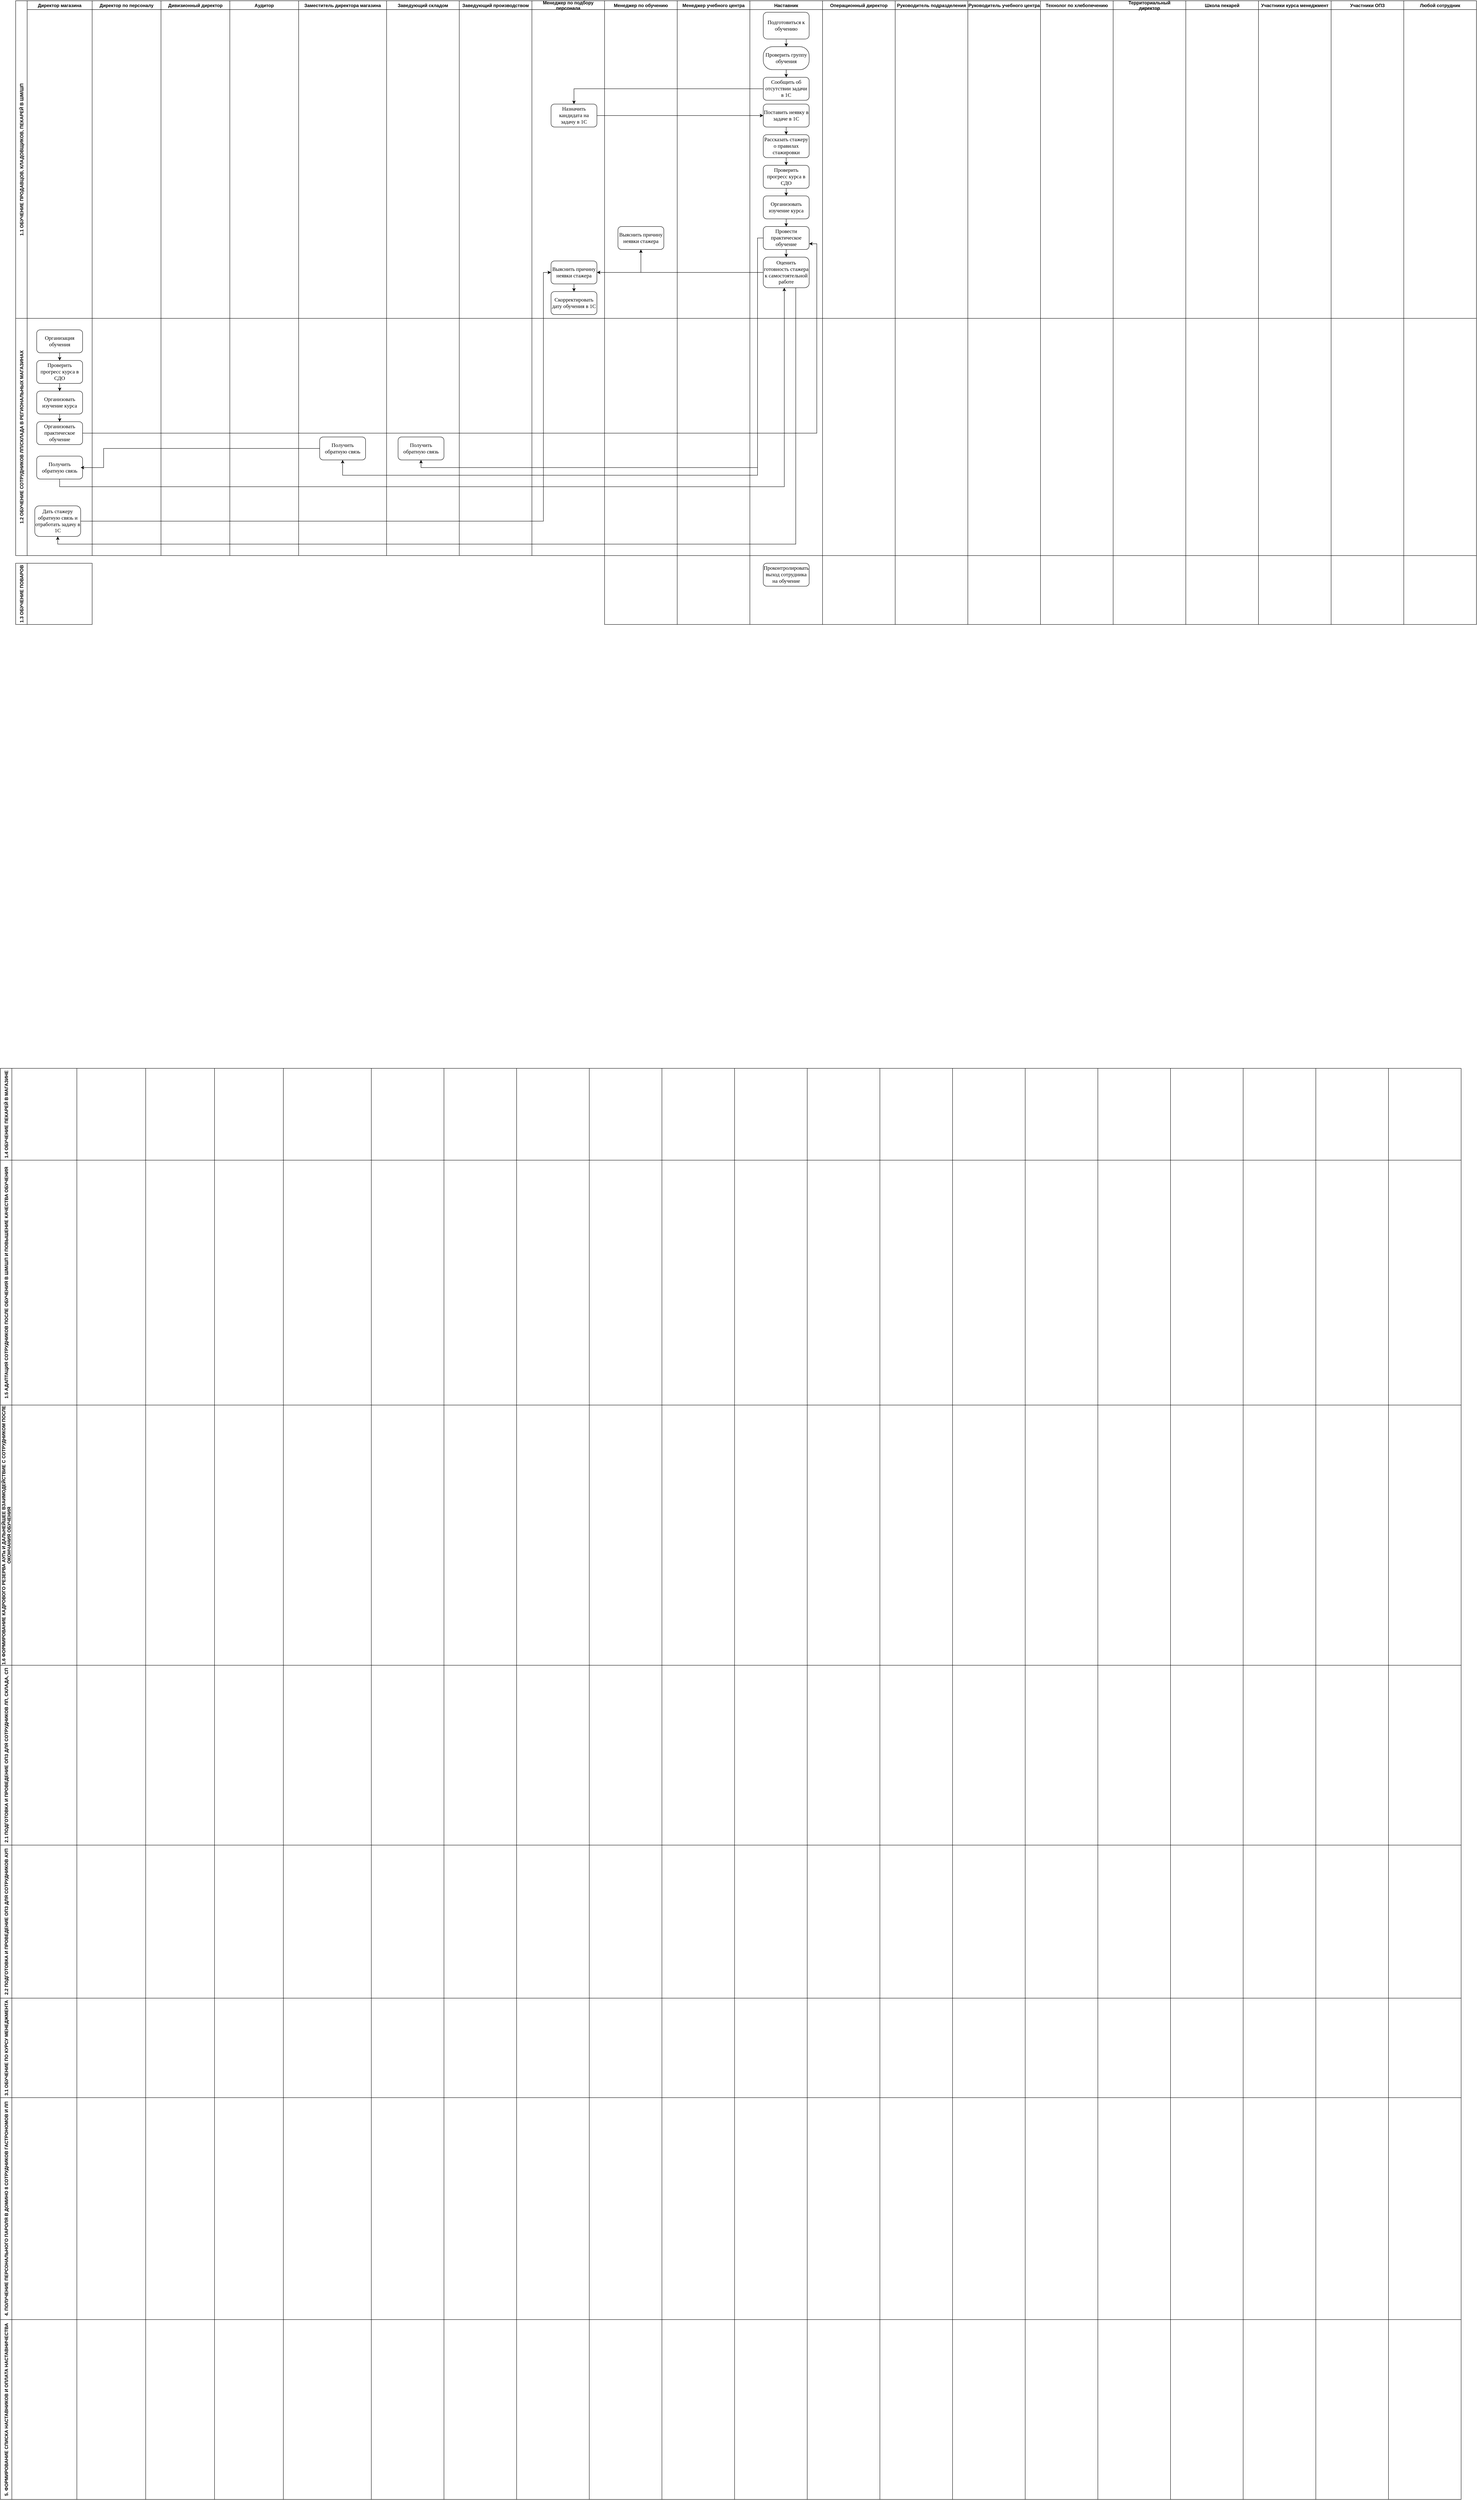 <mxfile version="16.5.3" type="github">
  <diagram id="kgpKYQtTHZ0yAKxKKP6v" name="Page-1">
    <mxGraphModel dx="1689" dy="1050" grid="1" gridSize="10" guides="1" tooltips="1" connect="1" arrows="1" fold="1" page="1" pageScale="1" pageWidth="850" pageHeight="1100" math="0" shadow="0">
      <root>
        <mxCell id="0" />
        <mxCell id="1" parent="0" />
        <mxCell id="aoM_VOd6xSWKAF-DBPvm-11" value="Директор по персоналу" style="swimlane;" vertex="1" parent="1">
          <mxGeometry x="350" y="320" width="180" height="830" as="geometry" />
        </mxCell>
        <mxCell id="aoM_VOd6xSWKAF-DBPvm-12" value="Дивизионный директор" style="swimlane;" vertex="1" parent="1">
          <mxGeometry x="530" y="320" width="180" height="830" as="geometry" />
        </mxCell>
        <mxCell id="aoM_VOd6xSWKAF-DBPvm-13" value="Аудитор" style="swimlane;" vertex="1" parent="1">
          <mxGeometry x="710" y="320" width="180" height="830" as="geometry" />
        </mxCell>
        <mxCell id="aoM_VOd6xSWKAF-DBPvm-14" value="Заместитель директора магазина" style="swimlane;" vertex="1" parent="1">
          <mxGeometry x="890" y="320" width="230" height="830" as="geometry">
            <mxRectangle x="890" y="320" width="230" height="23" as="alternateBounds" />
          </mxGeometry>
        </mxCell>
        <mxCell id="aoM_VOd6xSWKAF-DBPvm-15" value="Заведующий складом" style="swimlane;" vertex="1" parent="1">
          <mxGeometry x="1120" y="320" width="190" height="830" as="geometry" />
        </mxCell>
        <mxCell id="aoM_VOd6xSWKAF-DBPvm-16" value="Заведующий производством" style="swimlane;" vertex="1" parent="1">
          <mxGeometry x="1310" y="320" width="190" height="830" as="geometry" />
        </mxCell>
        <mxCell id="aoM_VOd6xSWKAF-DBPvm-17" value="Менеджер по подбору&#xa;персонала " style="swimlane;" vertex="1" parent="1">
          <mxGeometry x="1500" y="320" width="190" height="830" as="geometry" />
        </mxCell>
        <mxCell id="aoM_VOd6xSWKAF-DBPvm-312" value="Назначить кандидата на задачу в 1С" style="whiteSpace=wrap;html=1;fontSize=14;fontFamily=Times New Roman;rounded=1;" vertex="1" parent="aoM_VOd6xSWKAF-DBPvm-17">
          <mxGeometry x="50" y="270" width="120" height="60" as="geometry" />
        </mxCell>
        <mxCell id="aoM_VOd6xSWKAF-DBPvm-332" value="Выяснить причину неявки стажера" style="whiteSpace=wrap;html=1;fontSize=14;fontFamily=Times New Roman;rounded=1;" vertex="1" parent="aoM_VOd6xSWKAF-DBPvm-17">
          <mxGeometry x="50" y="680" width="120" height="60" as="geometry" />
        </mxCell>
        <mxCell id="aoM_VOd6xSWKAF-DBPvm-337" value="Скорректировать дату обучения в 1С" style="whiteSpace=wrap;html=1;fontSize=14;fontFamily=Times New Roman;rounded=1;" vertex="1" parent="aoM_VOd6xSWKAF-DBPvm-17">
          <mxGeometry x="50" y="760" width="120" height="60" as="geometry" />
        </mxCell>
        <mxCell id="aoM_VOd6xSWKAF-DBPvm-338" value="" style="edgeStyle=orthogonalEdgeStyle;rounded=0;orthogonalLoop=1;jettySize=auto;html=1;fontFamily=Times New Roman;fontSize=14;" edge="1" parent="aoM_VOd6xSWKAF-DBPvm-17" source="aoM_VOd6xSWKAF-DBPvm-332" target="aoM_VOd6xSWKAF-DBPvm-337">
          <mxGeometry relative="1" as="geometry" />
        </mxCell>
        <mxCell id="aoM_VOd6xSWKAF-DBPvm-8" value="Директор магазина" style="swimlane;" vertex="1" parent="1">
          <mxGeometry x="180" y="320" width="170" height="830" as="geometry" />
        </mxCell>
        <mxCell id="aoM_VOd6xSWKAF-DBPvm-10" value="1.1 ОБУЧЕНИЕ ПРОДАВЦОВ, КЛАДОВЩИКОВ, ПЕКАРЕЙ В ШМ/ШП" style="swimlane;horizontal=0;startSize=30;" vertex="1" parent="1">
          <mxGeometry x="150" y="320" width="200" height="830" as="geometry" />
        </mxCell>
        <mxCell id="aoM_VOd6xSWKAF-DBPvm-18" value="Менеджер по обучению" style="swimlane;" vertex="1" parent="1">
          <mxGeometry x="1690" y="320" width="190" height="830" as="geometry" />
        </mxCell>
        <mxCell id="aoM_VOd6xSWKAF-DBPvm-328" value="Выяснить причину неявки стажера" style="whiteSpace=wrap;html=1;fontSize=14;fontFamily=Times New Roman;rounded=1;" vertex="1" parent="aoM_VOd6xSWKAF-DBPvm-18">
          <mxGeometry x="35" y="590" width="120" height="60" as="geometry" />
        </mxCell>
        <mxCell id="aoM_VOd6xSWKAF-DBPvm-20" value="Менеджер учебного центра" style="swimlane;" vertex="1" parent="1">
          <mxGeometry x="1880" y="320" width="190" height="830" as="geometry" />
        </mxCell>
        <mxCell id="aoM_VOd6xSWKAF-DBPvm-21" value="Наставник" style="swimlane;" vertex="1" parent="1">
          <mxGeometry x="2070" y="320" width="190" height="830" as="geometry" />
        </mxCell>
        <mxCell id="aoM_VOd6xSWKAF-DBPvm-304" value="&lt;span style=&quot;font-size: 14px; letter-spacing: -0.05pt;&quot;&gt;Подготовиться &lt;/span&gt;&lt;span style=&quot;font-size: 14px;&quot;&gt;к&lt;span style=&quot;letter-spacing: -2.35pt; font-size: 14px;&quot;&gt; &lt;/span&gt;обучению&lt;/span&gt;" style="rounded=1;whiteSpace=wrap;html=1;fontFamily=Times New Roman;fontSize=14;" vertex="1" parent="aoM_VOd6xSWKAF-DBPvm-21">
          <mxGeometry x="35" y="30" width="120" height="70" as="geometry" />
        </mxCell>
        <mxCell id="aoM_VOd6xSWKAF-DBPvm-311" value="" style="edgeStyle=orthogonalEdgeStyle;rounded=0;orthogonalLoop=1;jettySize=auto;html=1;" edge="1" parent="aoM_VOd6xSWKAF-DBPvm-21" source="aoM_VOd6xSWKAF-DBPvm-308" target="aoM_VOd6xSWKAF-DBPvm-310">
          <mxGeometry relative="1" as="geometry" />
        </mxCell>
        <mxCell id="aoM_VOd6xSWKAF-DBPvm-308" value="&lt;span style=&quot;font-size: 14px;&quot;&gt;Проверить&lt;span style=&quot;letter-spacing: 0.05pt; font-size: 14px;&quot;&gt; &lt;/span&gt;&lt;span style=&quot;letter-spacing: -0.05pt; font-size: 14px;&quot;&gt;группу&lt;/span&gt;&lt;span style=&quot;letter-spacing: -0.35pt; font-size: 14px;&quot;&gt; &lt;/span&gt;&lt;span style=&quot;letter-spacing: -0.05pt; font-size: 14px;&quot;&gt;обучения&lt;/span&gt;&lt;/span&gt;" style="whiteSpace=wrap;html=1;rounded=1;fontFamily=Times New Roman;fontSize=14;arcSize=40;" vertex="1" parent="aoM_VOd6xSWKAF-DBPvm-21">
          <mxGeometry x="35" y="120" width="120" height="60" as="geometry" />
        </mxCell>
        <mxCell id="aoM_VOd6xSWKAF-DBPvm-309" value="" style="edgeStyle=orthogonalEdgeStyle;rounded=0;orthogonalLoop=1;jettySize=auto;html=1;" edge="1" parent="aoM_VOd6xSWKAF-DBPvm-21" source="aoM_VOd6xSWKAF-DBPvm-304" target="aoM_VOd6xSWKAF-DBPvm-308">
          <mxGeometry relative="1" as="geometry" />
        </mxCell>
        <mxCell id="aoM_VOd6xSWKAF-DBPvm-310" value="Сообщить об отсутствии задачи в 1С" style="whiteSpace=wrap;html=1;rounded=1;fontFamily=Times New Roman;fontSize=14;" vertex="1" parent="aoM_VOd6xSWKAF-DBPvm-21">
          <mxGeometry x="35" y="200" width="120" height="60" as="geometry" />
        </mxCell>
        <mxCell id="aoM_VOd6xSWKAF-DBPvm-314" value="Поставить неявку в задаче в 1С" style="whiteSpace=wrap;html=1;fontSize=14;fontFamily=Times New Roman;rounded=1;" vertex="1" parent="aoM_VOd6xSWKAF-DBPvm-21">
          <mxGeometry x="35" y="270" width="120" height="60" as="geometry" />
        </mxCell>
        <mxCell id="aoM_VOd6xSWKAF-DBPvm-317" value="Рассказать стажеру о правилах стажировки" style="whiteSpace=wrap;html=1;fontSize=14;fontFamily=Times New Roman;rounded=1;" vertex="1" parent="aoM_VOd6xSWKAF-DBPvm-21">
          <mxGeometry x="35" y="350" width="120" height="60" as="geometry" />
        </mxCell>
        <mxCell id="aoM_VOd6xSWKAF-DBPvm-318" value="" style="edgeStyle=orthogonalEdgeStyle;rounded=0;orthogonalLoop=1;jettySize=auto;html=1;fontFamily=Times New Roman;fontSize=14;" edge="1" parent="aoM_VOd6xSWKAF-DBPvm-21" source="aoM_VOd6xSWKAF-DBPvm-314" target="aoM_VOd6xSWKAF-DBPvm-317">
          <mxGeometry relative="1" as="geometry" />
        </mxCell>
        <mxCell id="aoM_VOd6xSWKAF-DBPvm-22" value="Операционный директор" style="swimlane;" vertex="1" parent="1">
          <mxGeometry x="2260" y="320" width="190" height="830" as="geometry" />
        </mxCell>
        <mxCell id="aoM_VOd6xSWKAF-DBPvm-23" value="Руководитель подразделения" style="swimlane;" vertex="1" parent="1">
          <mxGeometry x="2450" y="320" width="190" height="830" as="geometry" />
        </mxCell>
        <mxCell id="aoM_VOd6xSWKAF-DBPvm-24" value="Руководитель учебного центра" style="swimlane;" vertex="1" parent="1">
          <mxGeometry x="2640" y="320" width="190" height="830" as="geometry" />
        </mxCell>
        <mxCell id="aoM_VOd6xSWKAF-DBPvm-25" value="Технолог по хлебопечению" style="swimlane;" vertex="1" parent="1">
          <mxGeometry x="2830" y="320" width="190" height="830" as="geometry" />
        </mxCell>
        <mxCell id="aoM_VOd6xSWKAF-DBPvm-26" value="Территориальный&#xa;директор" style="swimlane;" vertex="1" parent="1">
          <mxGeometry x="3020" y="320" width="190" height="830" as="geometry" />
        </mxCell>
        <mxCell id="aoM_VOd6xSWKAF-DBPvm-27" value="Школа пекарей" style="swimlane;" vertex="1" parent="1">
          <mxGeometry x="3210" y="320" width="190" height="830" as="geometry" />
        </mxCell>
        <mxCell id="aoM_VOd6xSWKAF-DBPvm-28" value="Участники курса менеджмент" style="swimlane;" vertex="1" parent="1">
          <mxGeometry x="3400" y="320" width="190" height="830" as="geometry" />
        </mxCell>
        <mxCell id="aoM_VOd6xSWKAF-DBPvm-29" value="Участники ОПЗ" style="swimlane;" vertex="1" parent="1">
          <mxGeometry x="3590" y="320" width="190" height="830" as="geometry" />
        </mxCell>
        <mxCell id="aoM_VOd6xSWKAF-DBPvm-30" value="Любой сотрудник" style="swimlane;" vertex="1" parent="1">
          <mxGeometry x="3780" y="320" width="190" height="830" as="geometry" />
        </mxCell>
        <mxCell id="aoM_VOd6xSWKAF-DBPvm-32" value="1.2 ОБУЧЕНИЕ СОТРУДНИКОВ ЛП/СКЛАДА В РЕГИОНАЛЬНЫХ МАГАЗИНАХ" style="swimlane;horizontal=0;startSize=30;align=center;" vertex="1" parent="1">
          <mxGeometry x="150" y="1150" width="200" height="620" as="geometry" />
        </mxCell>
        <mxCell id="aoM_VOd6xSWKAF-DBPvm-341" value="" style="edgeStyle=orthogonalEdgeStyle;rounded=0;orthogonalLoop=1;jettySize=auto;html=1;fontFamily=Times New Roman;fontSize=14;" edge="1" parent="aoM_VOd6xSWKAF-DBPvm-32" source="aoM_VOd6xSWKAF-DBPvm-339" target="aoM_VOd6xSWKAF-DBPvm-340">
          <mxGeometry relative="1" as="geometry" />
        </mxCell>
        <mxCell id="aoM_VOd6xSWKAF-DBPvm-339" value="Организация обучения" style="rounded=1;whiteSpace=wrap;html=1;fontFamily=Times New Roman;fontSize=14;" vertex="1" parent="aoM_VOd6xSWKAF-DBPvm-32">
          <mxGeometry x="55" y="30" width="120" height="60" as="geometry" />
        </mxCell>
        <mxCell id="aoM_VOd6xSWKAF-DBPvm-344" value="" style="edgeStyle=orthogonalEdgeStyle;rounded=0;orthogonalLoop=1;jettySize=auto;html=1;fontFamily=Times New Roman;fontSize=14;" edge="1" parent="aoM_VOd6xSWKAF-DBPvm-32" source="aoM_VOd6xSWKAF-DBPvm-340" target="aoM_VOd6xSWKAF-DBPvm-343">
          <mxGeometry relative="1" as="geometry" />
        </mxCell>
        <mxCell id="aoM_VOd6xSWKAF-DBPvm-340" value="Проверить прогресс курса в СДО" style="whiteSpace=wrap;html=1;fontSize=14;fontFamily=Times New Roman;rounded=1;" vertex="1" parent="aoM_VOd6xSWKAF-DBPvm-32">
          <mxGeometry x="55" y="110" width="120" height="60" as="geometry" />
        </mxCell>
        <mxCell id="aoM_VOd6xSWKAF-DBPvm-346" value="" style="edgeStyle=orthogonalEdgeStyle;rounded=0;orthogonalLoop=1;jettySize=auto;html=1;fontFamily=Times New Roman;fontSize=14;" edge="1" parent="aoM_VOd6xSWKAF-DBPvm-32" source="aoM_VOd6xSWKAF-DBPvm-343" target="aoM_VOd6xSWKAF-DBPvm-345">
          <mxGeometry relative="1" as="geometry" />
        </mxCell>
        <mxCell id="aoM_VOd6xSWKAF-DBPvm-343" value="Организовать изучение курса" style="whiteSpace=wrap;html=1;fontSize=14;fontFamily=Times New Roman;rounded=1;" vertex="1" parent="aoM_VOd6xSWKAF-DBPvm-32">
          <mxGeometry x="55" y="190" width="120" height="60" as="geometry" />
        </mxCell>
        <mxCell id="aoM_VOd6xSWKAF-DBPvm-345" value="Организовать практическое обучение" style="whiteSpace=wrap;html=1;fontSize=14;fontFamily=Times New Roman;rounded=1;" vertex="1" parent="aoM_VOd6xSWKAF-DBPvm-32">
          <mxGeometry x="55" y="270" width="120" height="60" as="geometry" />
        </mxCell>
        <mxCell id="aoM_VOd6xSWKAF-DBPvm-349" value="Получить обратную связь" style="rounded=1;whiteSpace=wrap;html=1;fontFamily=Times New Roman;fontSize=14;" vertex="1" parent="aoM_VOd6xSWKAF-DBPvm-32">
          <mxGeometry x="55" y="360" width="120" height="60" as="geometry" />
        </mxCell>
        <mxCell id="aoM_VOd6xSWKAF-DBPvm-365" value="Дать стажеру обратную связь и отработать задачу в 1С" style="whiteSpace=wrap;html=1;fontSize=14;fontFamily=Times New Roman;rounded=1;" vertex="1" parent="aoM_VOd6xSWKAF-DBPvm-32">
          <mxGeometry x="50" y="490" width="120" height="80" as="geometry" />
        </mxCell>
        <mxCell id="aoM_VOd6xSWKAF-DBPvm-33" value="1.3 ОБУЧЕНИЕ ПОВАРОВ" style="swimlane;horizontal=0;startSize=30;" vertex="1" parent="aoM_VOd6xSWKAF-DBPvm-32">
          <mxGeometry y="640" width="200" height="160" as="geometry" />
        </mxCell>
        <mxCell id="aoM_VOd6xSWKAF-DBPvm-70" value="" style="swimlane;startSize=0;" vertex="1" parent="aoM_VOd6xSWKAF-DBPvm-32">
          <mxGeometry x="1540" y="620" width="190" height="180" as="geometry" />
        </mxCell>
        <mxCell id="aoM_VOd6xSWKAF-DBPvm-71" value="" style="swimlane;startSize=0;" vertex="1" parent="aoM_VOd6xSWKAF-DBPvm-32">
          <mxGeometry x="1730" y="620" width="190" height="180" as="geometry" />
        </mxCell>
        <mxCell id="aoM_VOd6xSWKAF-DBPvm-73" value="" style="swimlane;startSize=0;" vertex="1" parent="aoM_VOd6xSWKAF-DBPvm-32">
          <mxGeometry x="1920" y="620" width="190" height="180" as="geometry" />
        </mxCell>
        <mxCell id="aoM_VOd6xSWKAF-DBPvm-369" value="Проконтролировать выход сотрудника на обучение" style="rounded=1;whiteSpace=wrap;html=1;fontFamily=Times New Roman;fontSize=14;" vertex="1" parent="aoM_VOd6xSWKAF-DBPvm-73">
          <mxGeometry x="35" y="20" width="120" height="60" as="geometry" />
        </mxCell>
        <mxCell id="aoM_VOd6xSWKAF-DBPvm-74" value="" style="swimlane;startSize=0;" vertex="1" parent="aoM_VOd6xSWKAF-DBPvm-32">
          <mxGeometry x="2110" y="620" width="190" height="180" as="geometry" />
        </mxCell>
        <mxCell id="aoM_VOd6xSWKAF-DBPvm-75" value="" style="swimlane;startSize=0;" vertex="1" parent="aoM_VOd6xSWKAF-DBPvm-32">
          <mxGeometry x="2300" y="620" width="190" height="180" as="geometry" />
        </mxCell>
        <mxCell id="aoM_VOd6xSWKAF-DBPvm-76" value="" style="swimlane;startSize=0;" vertex="1" parent="aoM_VOd6xSWKAF-DBPvm-32">
          <mxGeometry x="2490" y="620" width="190" height="180" as="geometry" />
        </mxCell>
        <mxCell id="aoM_VOd6xSWKAF-DBPvm-77" value="" style="swimlane;startSize=0;" vertex="1" parent="aoM_VOd6xSWKAF-DBPvm-32">
          <mxGeometry x="2680" y="620" width="190" height="180" as="geometry" />
        </mxCell>
        <mxCell id="aoM_VOd6xSWKAF-DBPvm-78" value="" style="swimlane;startSize=0;" vertex="1" parent="aoM_VOd6xSWKAF-DBPvm-32">
          <mxGeometry x="3060" y="620" width="190" height="180" as="geometry" />
        </mxCell>
        <mxCell id="aoM_VOd6xSWKAF-DBPvm-79" value="" style="swimlane;startSize=0;" vertex="1" parent="aoM_VOd6xSWKAF-DBPvm-32">
          <mxGeometry x="2870" y="620" width="190" height="180" as="geometry" />
        </mxCell>
        <mxCell id="aoM_VOd6xSWKAF-DBPvm-80" value="" style="swimlane;startSize=0;" vertex="1" parent="aoM_VOd6xSWKAF-DBPvm-32">
          <mxGeometry x="3630" y="620" width="190" height="180" as="geometry" />
        </mxCell>
        <mxCell id="aoM_VOd6xSWKAF-DBPvm-81" value="" style="swimlane;startSize=0;" vertex="1" parent="aoM_VOd6xSWKAF-DBPvm-32">
          <mxGeometry x="3250" y="620" width="190" height="180" as="geometry" />
        </mxCell>
        <mxCell id="aoM_VOd6xSWKAF-DBPvm-82" value="" style="swimlane;startSize=0;" vertex="1" parent="aoM_VOd6xSWKAF-DBPvm-32">
          <mxGeometry x="3440" y="620" width="190" height="180" as="geometry" />
        </mxCell>
        <mxCell id="aoM_VOd6xSWKAF-DBPvm-34" value="1.4 ОБУЧЕНИЕ ПЕКАРЕЙ В МАГАЗИНЕ" style="swimlane;horizontal=0;startSize=30;" vertex="1" parent="1">
          <mxGeometry x="110" y="3110" width="200" height="240" as="geometry" />
        </mxCell>
        <mxCell id="aoM_VOd6xSWKAF-DBPvm-35" value="1.5 АДАПТАЦИЯ СОТРУДНИКОВ ПОСЛЕ ОБУЧЕНИЯ В ШМ/ШП И ПОВЫШЕНИЕ КАЧЕСТВА ОБУЧЕНИЯ" style="swimlane;horizontal=0;startSize=30;" vertex="1" parent="1">
          <mxGeometry x="110" y="3350" width="200" height="640" as="geometry" />
        </mxCell>
        <mxCell id="aoM_VOd6xSWKAF-DBPvm-36" value="1.6 ФОРМИРОВАНИЕ КАДРОВОГО РЕЗЕРВА АУПа И ДАЛЬНЕЙШЕЕ ВЗАИМОДЕЙСТВИЕ С СОТРУДНИКОМ ПОСЛЕ&#xa;ОКОНЧАНИЯ ОБУЧЕНИЯ" style="swimlane;horizontal=0;startSize=30;" vertex="1" parent="1">
          <mxGeometry x="110" y="3990" width="200" height="680" as="geometry" />
        </mxCell>
        <mxCell id="aoM_VOd6xSWKAF-DBPvm-37" value="2.1 ПОДГОТОВКА И ПРОВЕДЕНИЕ ОПЗ ДЛЯ СОТРУДНИКОВ ЛП, СКЛАДА, СП" style="swimlane;horizontal=0;startSize=30;" vertex="1" parent="1">
          <mxGeometry x="110" y="4670" width="200" height="470" as="geometry" />
        </mxCell>
        <mxCell id="aoM_VOd6xSWKAF-DBPvm-38" value="2.2 ПОДГОТОВКА И ПРОВЕДЕНИЕ ОПЗ ДЛЯ СОТРУДНИКОВ АУП" style="swimlane;horizontal=0;startSize=30;" vertex="1" parent="1">
          <mxGeometry x="110" y="5140" width="200" height="400" as="geometry" />
        </mxCell>
        <mxCell id="aoM_VOd6xSWKAF-DBPvm-39" value="3.1 ОБУЧЕНИЕ ПО КУРСУ МЕНЕДЖМЕНТА" style="swimlane;horizontal=0;startSize=30;" vertex="1" parent="1">
          <mxGeometry x="110" y="5540" width="200" height="260" as="geometry" />
        </mxCell>
        <mxCell id="aoM_VOd6xSWKAF-DBPvm-40" value="4. ПОЛУЧЕНИЕ ПЕРСОНАЛЬНОГО ПАРОЛЯ В ДОМИНО 8 СОТРУДНИКОВ ГАСТРОНОМОВ И ЛП" style="swimlane;horizontal=0;startSize=30;" vertex="1" parent="1">
          <mxGeometry x="110" y="5800" width="200" height="580" as="geometry" />
        </mxCell>
        <mxCell id="aoM_VOd6xSWKAF-DBPvm-41" value="5. ФОРМИРОВАНИЕ СПИСКА НАСТАВНИКОВ И ОПЛАТА НАСТАВНИЧЕСТВА" style="swimlane;horizontal=0;startSize=30;" vertex="1" parent="1">
          <mxGeometry x="110" y="6380" width="3820" height="470" as="geometry" />
        </mxCell>
        <mxCell id="aoM_VOd6xSWKAF-DBPvm-283" value="" style="swimlane;startSize=0;" vertex="1" parent="aoM_VOd6xSWKAF-DBPvm-41">
          <mxGeometry x="200" width="180" height="470" as="geometry" />
        </mxCell>
        <mxCell id="aoM_VOd6xSWKAF-DBPvm-284" value="" style="swimlane;startSize=0;" vertex="1" parent="aoM_VOd6xSWKAF-DBPvm-41">
          <mxGeometry x="380" width="180" height="470" as="geometry" />
        </mxCell>
        <mxCell id="aoM_VOd6xSWKAF-DBPvm-285" value="" style="swimlane;startSize=0;" vertex="1" parent="aoM_VOd6xSWKAF-DBPvm-41">
          <mxGeometry x="560" width="180" height="470" as="geometry" />
        </mxCell>
        <mxCell id="aoM_VOd6xSWKAF-DBPvm-286" value="" style="swimlane;startSize=0;" vertex="1" parent="aoM_VOd6xSWKAF-DBPvm-41">
          <mxGeometry x="740" width="230" height="470" as="geometry" />
        </mxCell>
        <mxCell id="aoM_VOd6xSWKAF-DBPvm-287" value="" style="swimlane;startSize=0;" vertex="1" parent="aoM_VOd6xSWKAF-DBPvm-41">
          <mxGeometry x="970" width="190" height="470" as="geometry" />
        </mxCell>
        <mxCell id="aoM_VOd6xSWKAF-DBPvm-288" value="" style="swimlane;startSize=0;" vertex="1" parent="aoM_VOd6xSWKAF-DBPvm-41">
          <mxGeometry x="1160" width="190" height="470" as="geometry" />
        </mxCell>
        <mxCell id="aoM_VOd6xSWKAF-DBPvm-289" value="" style="swimlane;startSize=0;" vertex="1" parent="aoM_VOd6xSWKAF-DBPvm-41">
          <mxGeometry x="1350" width="190" height="470" as="geometry" />
        </mxCell>
        <mxCell id="aoM_VOd6xSWKAF-DBPvm-290" value="" style="swimlane;startSize=0;" vertex="1" parent="aoM_VOd6xSWKAF-DBPvm-41">
          <mxGeometry x="1540" width="190" height="470" as="geometry" />
        </mxCell>
        <mxCell id="aoM_VOd6xSWKAF-DBPvm-291" value="" style="swimlane;startSize=0;" vertex="1" parent="aoM_VOd6xSWKAF-DBPvm-41">
          <mxGeometry x="1730" width="190" height="470" as="geometry" />
        </mxCell>
        <mxCell id="aoM_VOd6xSWKAF-DBPvm-293" value="" style="swimlane;startSize=0;" vertex="1" parent="aoM_VOd6xSWKAF-DBPvm-41">
          <mxGeometry x="2110" width="190" height="470" as="geometry" />
        </mxCell>
        <mxCell id="aoM_VOd6xSWKAF-DBPvm-294" value="" style="swimlane;startSize=0;" vertex="1" parent="aoM_VOd6xSWKAF-DBPvm-41">
          <mxGeometry x="2300" width="950" height="470" as="geometry" />
        </mxCell>
        <mxCell id="aoM_VOd6xSWKAF-DBPvm-295" value="" style="swimlane;startSize=0;" vertex="1" parent="aoM_VOd6xSWKAF-DBPvm-294">
          <mxGeometry x="190" width="190" height="470" as="geometry" />
        </mxCell>
        <mxCell id="aoM_VOd6xSWKAF-DBPvm-296" value="" style="swimlane;startSize=0;" vertex="1" parent="aoM_VOd6xSWKAF-DBPvm-294">
          <mxGeometry x="380" width="190" height="470" as="geometry" />
        </mxCell>
        <mxCell id="aoM_VOd6xSWKAF-DBPvm-297" value="" style="swimlane;startSize=0;" vertex="1" parent="aoM_VOd6xSWKAF-DBPvm-294">
          <mxGeometry x="570" width="190" height="470" as="geometry" />
        </mxCell>
        <mxCell id="aoM_VOd6xSWKAF-DBPvm-298" value="" style="swimlane;startSize=0;" vertex="1" parent="aoM_VOd6xSWKAF-DBPvm-294">
          <mxGeometry x="760" width="190" height="470" as="geometry" />
        </mxCell>
        <mxCell id="aoM_VOd6xSWKAF-DBPvm-299" value="" style="swimlane;startSize=0;" vertex="1" parent="aoM_VOd6xSWKAF-DBPvm-41">
          <mxGeometry x="3250" width="190" height="470" as="geometry" />
        </mxCell>
        <mxCell id="aoM_VOd6xSWKAF-DBPvm-300" value="" style="swimlane;startSize=0;" vertex="1" parent="aoM_VOd6xSWKAF-DBPvm-41">
          <mxGeometry x="3440" width="190" height="470" as="geometry" />
        </mxCell>
        <mxCell id="aoM_VOd6xSWKAF-DBPvm-301" value="" style="swimlane;startSize=0;" vertex="1" parent="aoM_VOd6xSWKAF-DBPvm-41">
          <mxGeometry x="3630" width="190" height="470" as="geometry" />
        </mxCell>
        <mxCell id="aoM_VOd6xSWKAF-DBPvm-43" value="" style="swimlane;startSize=0;" vertex="1" parent="1">
          <mxGeometry x="350" y="1150" width="180" height="620" as="geometry" />
        </mxCell>
        <mxCell id="aoM_VOd6xSWKAF-DBPvm-44" value="" style="swimlane;startSize=0;" vertex="1" parent="1">
          <mxGeometry x="530" y="1150" width="180" height="620" as="geometry" />
        </mxCell>
        <mxCell id="aoM_VOd6xSWKAF-DBPvm-45" value="" style="swimlane;startSize=0;" vertex="1" parent="1">
          <mxGeometry x="710" y="1150" width="180" height="620" as="geometry" />
        </mxCell>
        <mxCell id="aoM_VOd6xSWKAF-DBPvm-46" value="" style="swimlane;startSize=0;" vertex="1" parent="1">
          <mxGeometry x="890" y="1150" width="230" height="620" as="geometry" />
        </mxCell>
        <mxCell id="aoM_VOd6xSWKAF-DBPvm-361" value="Получить обратную связь" style="whiteSpace=wrap;html=1;fontSize=14;fontFamily=Times New Roman;rounded=1;" vertex="1" parent="aoM_VOd6xSWKAF-DBPvm-46">
          <mxGeometry x="55" y="310" width="120" height="60" as="geometry" />
        </mxCell>
        <mxCell id="aoM_VOd6xSWKAF-DBPvm-47" value="" style="swimlane;startSize=0;" vertex="1" parent="1">
          <mxGeometry x="1120" y="1150" width="190" height="620" as="geometry" />
        </mxCell>
        <mxCell id="aoM_VOd6xSWKAF-DBPvm-358" value="Получить обратную связь" style="whiteSpace=wrap;html=1;fontSize=14;fontFamily=Times New Roman;rounded=1;" vertex="1" parent="aoM_VOd6xSWKAF-DBPvm-47">
          <mxGeometry x="30" y="310" width="120" height="60" as="geometry" />
        </mxCell>
        <mxCell id="aoM_VOd6xSWKAF-DBPvm-48" value="" style="swimlane;startSize=0;" vertex="1" parent="1">
          <mxGeometry x="1310" y="1150" width="190" height="620" as="geometry" />
        </mxCell>
        <mxCell id="aoM_VOd6xSWKAF-DBPvm-49" value="" style="swimlane;startSize=0;" vertex="1" parent="1">
          <mxGeometry x="1500" y="1150" width="190" height="620" as="geometry" />
        </mxCell>
        <mxCell id="aoM_VOd6xSWKAF-DBPvm-50" value="" style="swimlane;startSize=0;" vertex="1" parent="1">
          <mxGeometry x="1690" y="1150" width="190" height="620" as="geometry" />
        </mxCell>
        <mxCell id="aoM_VOd6xSWKAF-DBPvm-51" value="" style="swimlane;startSize=0;" vertex="1" parent="1">
          <mxGeometry x="1880" y="1150" width="190" height="620" as="geometry" />
        </mxCell>
        <mxCell id="aoM_VOd6xSWKAF-DBPvm-53" value="" style="swimlane;startSize=0;" vertex="1" parent="1">
          <mxGeometry x="2070" y="1150" width="190" height="620" as="geometry" />
        </mxCell>
        <mxCell id="aoM_VOd6xSWKAF-DBPvm-54" value="" style="swimlane;startSize=0;" vertex="1" parent="1">
          <mxGeometry x="2260" y="1150" width="190" height="620" as="geometry" />
        </mxCell>
        <mxCell id="aoM_VOd6xSWKAF-DBPvm-55" value="" style="swimlane;startSize=0;" vertex="1" parent="1">
          <mxGeometry x="2450" y="1150" width="190" height="620" as="geometry" />
        </mxCell>
        <mxCell id="aoM_VOd6xSWKAF-DBPvm-56" value="" style="swimlane;startSize=0;" vertex="1" parent="1">
          <mxGeometry x="2640" y="1150" width="190" height="620" as="geometry" />
        </mxCell>
        <mxCell id="aoM_VOd6xSWKAF-DBPvm-57" value="" style="swimlane;startSize=0;" vertex="1" parent="1">
          <mxGeometry x="2830" y="1150" width="190" height="620" as="geometry" />
        </mxCell>
        <mxCell id="aoM_VOd6xSWKAF-DBPvm-58" value="" style="swimlane;startSize=0;" vertex="1" parent="1">
          <mxGeometry x="3210" y="1150" width="190" height="620" as="geometry" />
        </mxCell>
        <mxCell id="aoM_VOd6xSWKAF-DBPvm-59" value="" style="swimlane;startSize=0;" vertex="1" parent="1">
          <mxGeometry x="3020" y="1150" width="190" height="620" as="geometry" />
        </mxCell>
        <mxCell id="aoM_VOd6xSWKAF-DBPvm-60" value="" style="swimlane;startSize=0;" vertex="1" parent="1">
          <mxGeometry x="3780" y="1150" width="190" height="620" as="geometry" />
        </mxCell>
        <mxCell id="aoM_VOd6xSWKAF-DBPvm-61" value="" style="swimlane;startSize=0;" vertex="1" parent="1">
          <mxGeometry x="3400" y="1150" width="190" height="620" as="geometry" />
        </mxCell>
        <mxCell id="aoM_VOd6xSWKAF-DBPvm-62" value="" style="swimlane;startSize=0;" vertex="1" parent="1">
          <mxGeometry x="3590" y="1150" width="190" height="620" as="geometry" />
        </mxCell>
        <mxCell id="aoM_VOd6xSWKAF-DBPvm-102" value="" style="swimlane;startSize=0;" vertex="1" parent="1">
          <mxGeometry x="310" y="3110" width="180" height="240" as="geometry" />
        </mxCell>
        <mxCell id="aoM_VOd6xSWKAF-DBPvm-103" value="" style="swimlane;startSize=0;" vertex="1" parent="1">
          <mxGeometry x="490" y="3110" width="180" height="240" as="geometry" />
        </mxCell>
        <mxCell id="aoM_VOd6xSWKAF-DBPvm-104" value="" style="swimlane;startSize=0;" vertex="1" parent="1">
          <mxGeometry x="670" y="3110" width="180" height="240" as="geometry" />
        </mxCell>
        <mxCell id="aoM_VOd6xSWKAF-DBPvm-105" value="" style="swimlane;startSize=0;" vertex="1" parent="1">
          <mxGeometry x="850" y="3110" width="230" height="240" as="geometry" />
        </mxCell>
        <mxCell id="aoM_VOd6xSWKAF-DBPvm-106" value="" style="swimlane;startSize=0;" vertex="1" parent="1">
          <mxGeometry x="1080" y="3110" width="190" height="240" as="geometry" />
        </mxCell>
        <mxCell id="aoM_VOd6xSWKAF-DBPvm-107" value="" style="swimlane;startSize=0;" vertex="1" parent="1">
          <mxGeometry x="1270" y="3110" width="190" height="240" as="geometry" />
        </mxCell>
        <mxCell id="aoM_VOd6xSWKAF-DBPvm-108" value="" style="swimlane;startSize=0;" vertex="1" parent="1">
          <mxGeometry x="1460" y="3110" width="190" height="240" as="geometry" />
        </mxCell>
        <mxCell id="aoM_VOd6xSWKAF-DBPvm-109" value="" style="swimlane;startSize=0;" vertex="1" parent="1">
          <mxGeometry x="1650" y="3110" width="190" height="240" as="geometry" />
        </mxCell>
        <mxCell id="aoM_VOd6xSWKAF-DBPvm-110" value="" style="swimlane;startSize=0;" vertex="1" parent="1">
          <mxGeometry x="1840" y="3110" width="190" height="240" as="geometry" />
        </mxCell>
        <mxCell id="aoM_VOd6xSWKAF-DBPvm-112" value="" style="swimlane;startSize=0;" vertex="1" parent="1">
          <mxGeometry x="2030" y="3110" width="190" height="240" as="geometry" />
        </mxCell>
        <mxCell id="aoM_VOd6xSWKAF-DBPvm-113" value="" style="swimlane;startSize=0;" vertex="1" parent="1">
          <mxGeometry x="2220" y="3110" width="190" height="240" as="geometry" />
        </mxCell>
        <mxCell id="aoM_VOd6xSWKAF-DBPvm-114" value="" style="swimlane;startSize=0;" vertex="1" parent="1">
          <mxGeometry x="2410" y="3110" width="190" height="240" as="geometry" />
        </mxCell>
        <mxCell id="aoM_VOd6xSWKAF-DBPvm-115" value="" style="swimlane;startSize=0;" vertex="1" parent="1">
          <mxGeometry x="2600" y="3110" width="190" height="240" as="geometry" />
        </mxCell>
        <mxCell id="aoM_VOd6xSWKAF-DBPvm-116" value="" style="swimlane;startSize=0;" vertex="1" parent="1">
          <mxGeometry x="2790" y="3110" width="190" height="240" as="geometry" />
        </mxCell>
        <mxCell id="aoM_VOd6xSWKAF-DBPvm-117" value="" style="swimlane;startSize=0;" vertex="1" parent="1">
          <mxGeometry x="2980" y="3110" width="190" height="240" as="geometry" />
        </mxCell>
        <mxCell id="aoM_VOd6xSWKAF-DBPvm-118" value="" style="swimlane;startSize=0;" vertex="1" parent="1">
          <mxGeometry x="3740" y="3110" width="190" height="240" as="geometry" />
        </mxCell>
        <mxCell id="aoM_VOd6xSWKAF-DBPvm-119" value="" style="swimlane;startSize=0;" vertex="1" parent="1">
          <mxGeometry x="3360" y="3110" width="190" height="240" as="geometry" />
        </mxCell>
        <mxCell id="aoM_VOd6xSWKAF-DBPvm-120" value="" style="swimlane;startSize=0;" vertex="1" parent="1">
          <mxGeometry x="3550" y="3110" width="190" height="240" as="geometry" />
        </mxCell>
        <mxCell id="aoM_VOd6xSWKAF-DBPvm-121" value="" style="swimlane;startSize=0;" vertex="1" parent="1">
          <mxGeometry x="3170" y="3110" width="190" height="240" as="geometry" />
        </mxCell>
        <mxCell id="aoM_VOd6xSWKAF-DBPvm-122" value="" style="swimlane;startSize=0;" vertex="1" parent="1">
          <mxGeometry x="310" y="3350" width="180" height="640" as="geometry" />
        </mxCell>
        <mxCell id="aoM_VOd6xSWKAF-DBPvm-123" value="" style="swimlane;startSize=0;" vertex="1" parent="1">
          <mxGeometry x="490" y="3350" width="180" height="640" as="geometry" />
        </mxCell>
        <mxCell id="aoM_VOd6xSWKAF-DBPvm-124" value="" style="swimlane;startSize=0;" vertex="1" parent="1">
          <mxGeometry x="670" y="3350" width="180" height="640" as="geometry" />
        </mxCell>
        <mxCell id="aoM_VOd6xSWKAF-DBPvm-125" value="" style="swimlane;startSize=0;" vertex="1" parent="1">
          <mxGeometry x="850" y="3350" width="230" height="640" as="geometry" />
        </mxCell>
        <mxCell id="aoM_VOd6xSWKAF-DBPvm-126" value="" style="swimlane;startSize=0;" vertex="1" parent="1">
          <mxGeometry x="1080" y="3350" width="190" height="640" as="geometry" />
        </mxCell>
        <mxCell id="aoM_VOd6xSWKAF-DBPvm-127" value="" style="swimlane;startSize=0;" vertex="1" parent="1">
          <mxGeometry x="1270" y="3350" width="190" height="640" as="geometry" />
        </mxCell>
        <mxCell id="aoM_VOd6xSWKAF-DBPvm-128" value="" style="swimlane;startSize=0;" vertex="1" parent="1">
          <mxGeometry x="1460" y="3350" width="190" height="640" as="geometry" />
        </mxCell>
        <mxCell id="aoM_VOd6xSWKAF-DBPvm-129" value="" style="swimlane;startSize=0;" vertex="1" parent="1">
          <mxGeometry x="1650" y="3350" width="190" height="640" as="geometry" />
        </mxCell>
        <mxCell id="aoM_VOd6xSWKAF-DBPvm-130" value="" style="swimlane;startSize=0;" vertex="1" parent="1">
          <mxGeometry x="1840" y="3350" width="190" height="640" as="geometry" />
        </mxCell>
        <mxCell id="aoM_VOd6xSWKAF-DBPvm-132" value="" style="swimlane;startSize=0;" vertex="1" parent="1">
          <mxGeometry x="2030" y="3350" width="190" height="640" as="geometry" />
        </mxCell>
        <mxCell id="aoM_VOd6xSWKAF-DBPvm-133" value="" style="swimlane;startSize=0;" vertex="1" parent="1">
          <mxGeometry x="2220" y="3350" width="190" height="640" as="geometry" />
        </mxCell>
        <mxCell id="aoM_VOd6xSWKAF-DBPvm-134" value="" style="swimlane;startSize=0;" vertex="1" parent="1">
          <mxGeometry x="2410" y="3350" width="190" height="640" as="geometry" />
        </mxCell>
        <mxCell id="aoM_VOd6xSWKAF-DBPvm-135" value="" style="swimlane;startSize=0;" vertex="1" parent="1">
          <mxGeometry x="2600" y="3350" width="190" height="640" as="geometry" />
        </mxCell>
        <mxCell id="aoM_VOd6xSWKAF-DBPvm-136" value="" style="swimlane;startSize=0;" vertex="1" parent="1">
          <mxGeometry x="2790" y="3350" width="190" height="640" as="geometry" />
        </mxCell>
        <mxCell id="aoM_VOd6xSWKAF-DBPvm-137" value="" style="swimlane;startSize=0;" vertex="1" parent="1">
          <mxGeometry x="2980" y="3350" width="190" height="640" as="geometry" />
        </mxCell>
        <mxCell id="aoM_VOd6xSWKAF-DBPvm-138" value="" style="swimlane;startSize=0;" vertex="1" parent="1">
          <mxGeometry x="3740" y="3350" width="190" height="640" as="geometry" />
        </mxCell>
        <mxCell id="aoM_VOd6xSWKAF-DBPvm-139" value="" style="swimlane;startSize=0;" vertex="1" parent="1">
          <mxGeometry x="3360" y="3350" width="190" height="640" as="geometry" />
        </mxCell>
        <mxCell id="aoM_VOd6xSWKAF-DBPvm-140" value="" style="swimlane;startSize=0;" vertex="1" parent="1">
          <mxGeometry x="3550" y="3350" width="190" height="640" as="geometry" />
        </mxCell>
        <mxCell id="aoM_VOd6xSWKAF-DBPvm-141" value="" style="swimlane;startSize=0;" vertex="1" parent="1">
          <mxGeometry x="3170" y="3350" width="190" height="640" as="geometry" />
        </mxCell>
        <mxCell id="aoM_VOd6xSWKAF-DBPvm-142" value="" style="swimlane;startSize=0;" vertex="1" parent="1">
          <mxGeometry x="310" y="3990" width="180" height="680" as="geometry" />
        </mxCell>
        <mxCell id="aoM_VOd6xSWKAF-DBPvm-143" value="" style="swimlane;startSize=0;" vertex="1" parent="1">
          <mxGeometry x="490" y="3990" width="180" height="680" as="geometry" />
        </mxCell>
        <mxCell id="aoM_VOd6xSWKAF-DBPvm-144" value="" style="swimlane;startSize=0;" vertex="1" parent="1">
          <mxGeometry x="670" y="3990" width="180" height="680" as="geometry" />
        </mxCell>
        <mxCell id="aoM_VOd6xSWKAF-DBPvm-145" value="" style="swimlane;startSize=0;" vertex="1" parent="1">
          <mxGeometry x="850" y="3990" width="230" height="680" as="geometry" />
        </mxCell>
        <mxCell id="aoM_VOd6xSWKAF-DBPvm-146" value="" style="swimlane;startSize=0;" vertex="1" parent="1">
          <mxGeometry x="1080" y="3990" width="190" height="680" as="geometry" />
        </mxCell>
        <mxCell id="aoM_VOd6xSWKAF-DBPvm-147" value="" style="swimlane;startSize=0;" vertex="1" parent="1">
          <mxGeometry x="1270" y="3990" width="190" height="680" as="geometry" />
        </mxCell>
        <mxCell id="aoM_VOd6xSWKAF-DBPvm-148" value="" style="swimlane;startSize=0;" vertex="1" parent="1">
          <mxGeometry x="1460" y="3990" width="190" height="680" as="geometry" />
        </mxCell>
        <mxCell id="aoM_VOd6xSWKAF-DBPvm-149" value="" style="swimlane;startSize=0;" vertex="1" parent="1">
          <mxGeometry x="1650" y="3990" width="190" height="680" as="geometry" />
        </mxCell>
        <mxCell id="aoM_VOd6xSWKAF-DBPvm-150" value="" style="swimlane;startSize=0;" vertex="1" parent="1">
          <mxGeometry x="1840" y="3990" width="190" height="680" as="geometry" />
        </mxCell>
        <mxCell id="aoM_VOd6xSWKAF-DBPvm-152" value="" style="swimlane;startSize=0;" vertex="1" parent="1">
          <mxGeometry x="2030" y="3990" width="190" height="680" as="geometry" />
        </mxCell>
        <mxCell id="aoM_VOd6xSWKAF-DBPvm-153" value="" style="swimlane;startSize=0;" vertex="1" parent="1">
          <mxGeometry x="2220" y="3990" width="190" height="680" as="geometry" />
        </mxCell>
        <mxCell id="aoM_VOd6xSWKAF-DBPvm-154" value="" style="swimlane;startSize=0;" vertex="1" parent="1">
          <mxGeometry x="2410" y="3990" width="190" height="680" as="geometry" />
        </mxCell>
        <mxCell id="aoM_VOd6xSWKAF-DBPvm-155" value="" style="swimlane;startSize=0;" vertex="1" parent="1">
          <mxGeometry x="2600" y="3990" width="190" height="680" as="geometry" />
        </mxCell>
        <mxCell id="aoM_VOd6xSWKAF-DBPvm-156" value="" style="swimlane;startSize=0;" vertex="1" parent="1">
          <mxGeometry x="2790" y="3990" width="190" height="680" as="geometry" />
        </mxCell>
        <mxCell id="aoM_VOd6xSWKAF-DBPvm-157" value="" style="swimlane;startSize=0;" vertex="1" parent="1">
          <mxGeometry x="2980" y="3990" width="190" height="680" as="geometry" />
        </mxCell>
        <mxCell id="aoM_VOd6xSWKAF-DBPvm-158" value="" style="swimlane;startSize=0;" vertex="1" parent="1">
          <mxGeometry x="3740" y="3990" width="190" height="680" as="geometry" />
        </mxCell>
        <mxCell id="aoM_VOd6xSWKAF-DBPvm-159" value="" style="swimlane;startSize=0;" vertex="1" parent="1">
          <mxGeometry x="3360" y="3990" width="190" height="680" as="geometry" />
        </mxCell>
        <mxCell id="aoM_VOd6xSWKAF-DBPvm-160" value="" style="swimlane;startSize=0;" vertex="1" parent="1">
          <mxGeometry x="3550" y="3990" width="190" height="680" as="geometry" />
        </mxCell>
        <mxCell id="aoM_VOd6xSWKAF-DBPvm-161" value="" style="swimlane;startSize=0;" vertex="1" parent="1">
          <mxGeometry x="3170" y="3990" width="190" height="680" as="geometry" />
        </mxCell>
        <mxCell id="aoM_VOd6xSWKAF-DBPvm-163" value="" style="swimlane;startSize=0;" vertex="1" parent="1">
          <mxGeometry x="310" y="4670" width="180" height="470" as="geometry" />
        </mxCell>
        <mxCell id="aoM_VOd6xSWKAF-DBPvm-164" value="" style="swimlane;startSize=0;" vertex="1" parent="1">
          <mxGeometry x="490" y="4670" width="180" height="470" as="geometry" />
        </mxCell>
        <mxCell id="aoM_VOd6xSWKAF-DBPvm-165" value="" style="swimlane;startSize=0;" vertex="1" parent="1">
          <mxGeometry x="670" y="4670" width="180" height="470" as="geometry" />
        </mxCell>
        <mxCell id="aoM_VOd6xSWKAF-DBPvm-166" value="" style="swimlane;startSize=0;" vertex="1" parent="1">
          <mxGeometry x="850" y="4670" width="230" height="470" as="geometry" />
        </mxCell>
        <mxCell id="aoM_VOd6xSWKAF-DBPvm-167" value="" style="swimlane;startSize=0;" vertex="1" parent="1">
          <mxGeometry x="1080" y="4670" width="190" height="470" as="geometry" />
        </mxCell>
        <mxCell id="aoM_VOd6xSWKAF-DBPvm-171" value="" style="swimlane;startSize=0;" vertex="1" parent="1">
          <mxGeometry x="1270" y="4670" width="190" height="470" as="geometry" />
        </mxCell>
        <mxCell id="aoM_VOd6xSWKAF-DBPvm-172" value="" style="swimlane;startSize=0;" vertex="1" parent="1">
          <mxGeometry x="1460" y="4670" width="190" height="470" as="geometry" />
        </mxCell>
        <mxCell id="aoM_VOd6xSWKAF-DBPvm-173" value="" style="swimlane;startSize=0;" vertex="1" parent="1">
          <mxGeometry x="1650" y="4670" width="190" height="470" as="geometry" />
        </mxCell>
        <mxCell id="aoM_VOd6xSWKAF-DBPvm-174" value="" style="swimlane;startSize=0;" vertex="1" parent="1">
          <mxGeometry x="1840" y="4670" width="190" height="470" as="geometry" />
        </mxCell>
        <mxCell id="aoM_VOd6xSWKAF-DBPvm-179" value="" style="swimlane;startSize=0;" vertex="1" parent="1">
          <mxGeometry x="2030" y="4670" width="190" height="470" as="geometry" />
        </mxCell>
        <mxCell id="aoM_VOd6xSWKAF-DBPvm-180" value="" style="swimlane;startSize=0;" vertex="1" parent="1">
          <mxGeometry x="2220" y="4670" width="950" height="470" as="geometry" />
        </mxCell>
        <mxCell id="aoM_VOd6xSWKAF-DBPvm-181" value="" style="swimlane;startSize=0;" vertex="1" parent="aoM_VOd6xSWKAF-DBPvm-180">
          <mxGeometry x="190" width="190" height="470" as="geometry" />
        </mxCell>
        <mxCell id="aoM_VOd6xSWKAF-DBPvm-182" value="" style="swimlane;startSize=0;" vertex="1" parent="aoM_VOd6xSWKAF-DBPvm-180">
          <mxGeometry x="380" width="190" height="470" as="geometry" />
        </mxCell>
        <mxCell id="aoM_VOd6xSWKAF-DBPvm-183" value="" style="swimlane;startSize=0;" vertex="1" parent="aoM_VOd6xSWKAF-DBPvm-180">
          <mxGeometry x="570" width="190" height="470" as="geometry" />
        </mxCell>
        <mxCell id="aoM_VOd6xSWKAF-DBPvm-184" value="" style="swimlane;startSize=0;" vertex="1" parent="aoM_VOd6xSWKAF-DBPvm-180">
          <mxGeometry x="760" width="190" height="470" as="geometry" />
        </mxCell>
        <mxCell id="aoM_VOd6xSWKAF-DBPvm-185" value="" style="swimlane;startSize=0;" vertex="1" parent="1">
          <mxGeometry x="3170" y="4670" width="190" height="470" as="geometry" />
        </mxCell>
        <mxCell id="aoM_VOd6xSWKAF-DBPvm-186" value="" style="swimlane;startSize=0;" vertex="1" parent="1">
          <mxGeometry x="3360" y="4670" width="190" height="470" as="geometry" />
        </mxCell>
        <mxCell id="aoM_VOd6xSWKAF-DBPvm-187" value="" style="swimlane;startSize=0;" vertex="1" parent="1">
          <mxGeometry x="3550" y="4670" width="190" height="470" as="geometry" />
        </mxCell>
        <mxCell id="aoM_VOd6xSWKAF-DBPvm-188" value="" style="swimlane;startSize=0;" vertex="1" parent="1">
          <mxGeometry x="3740" y="4670" width="190" height="470" as="geometry" />
        </mxCell>
        <mxCell id="aoM_VOd6xSWKAF-DBPvm-189" value="" style="swimlane;startSize=0;" vertex="1" parent="1">
          <mxGeometry x="310" y="5140" width="180" height="400" as="geometry" />
        </mxCell>
        <mxCell id="aoM_VOd6xSWKAF-DBPvm-190" value="" style="swimlane;startSize=0;" vertex="1" parent="1">
          <mxGeometry x="490" y="5140" width="180" height="400" as="geometry" />
        </mxCell>
        <mxCell id="aoM_VOd6xSWKAF-DBPvm-191" value="" style="swimlane;startSize=0;" vertex="1" parent="1">
          <mxGeometry x="670" y="5140" width="180" height="400" as="geometry" />
        </mxCell>
        <mxCell id="aoM_VOd6xSWKAF-DBPvm-192" value="" style="swimlane;startSize=0;" vertex="1" parent="1">
          <mxGeometry x="850" y="5140" width="230" height="400" as="geometry" />
        </mxCell>
        <mxCell id="aoM_VOd6xSWKAF-DBPvm-193" value="" style="swimlane;startSize=0;" vertex="1" parent="1">
          <mxGeometry x="1080" y="5140" width="190" height="400" as="geometry" />
        </mxCell>
        <mxCell id="aoM_VOd6xSWKAF-DBPvm-194" value="" style="swimlane;startSize=0;" vertex="1" parent="1">
          <mxGeometry x="1270" y="5140" width="190" height="400" as="geometry" />
        </mxCell>
        <mxCell id="aoM_VOd6xSWKAF-DBPvm-195" value="" style="swimlane;startSize=0;" vertex="1" parent="1">
          <mxGeometry x="1460" y="5140" width="190" height="400" as="geometry" />
        </mxCell>
        <mxCell id="aoM_VOd6xSWKAF-DBPvm-196" value="" style="swimlane;startSize=0;" vertex="1" parent="1">
          <mxGeometry x="1650" y="5140" width="190" height="400" as="geometry" />
        </mxCell>
        <mxCell id="aoM_VOd6xSWKAF-DBPvm-197" value="" style="swimlane;startSize=0;" vertex="1" parent="1">
          <mxGeometry x="1840" y="5140" width="190" height="400" as="geometry" />
        </mxCell>
        <mxCell id="aoM_VOd6xSWKAF-DBPvm-199" value="" style="swimlane;startSize=0;" vertex="1" parent="1">
          <mxGeometry x="2030" y="5140" width="190" height="400" as="geometry" />
        </mxCell>
        <mxCell id="aoM_VOd6xSWKAF-DBPvm-213" value="" style="swimlane;startSize=0;" vertex="1" parent="1">
          <mxGeometry x="2220" y="5140" width="190" height="400" as="geometry" />
        </mxCell>
        <mxCell id="aoM_VOd6xSWKAF-DBPvm-214" value="" style="swimlane;startSize=0;" vertex="1" parent="1">
          <mxGeometry x="2410" y="5140" width="190" height="400" as="geometry" />
        </mxCell>
        <mxCell id="aoM_VOd6xSWKAF-DBPvm-215" value="" style="swimlane;startSize=0;" vertex="1" parent="1">
          <mxGeometry x="2600" y="5140" width="190" height="400" as="geometry" />
        </mxCell>
        <mxCell id="aoM_VOd6xSWKAF-DBPvm-216" value="" style="swimlane;startSize=0;" vertex="1" parent="1">
          <mxGeometry x="2790" y="5140" width="190" height="400" as="geometry" />
        </mxCell>
        <mxCell id="aoM_VOd6xSWKAF-DBPvm-217" value="" style="swimlane;startSize=0;" vertex="1" parent="1">
          <mxGeometry x="2980" y="5140" width="190" height="400" as="geometry" />
        </mxCell>
        <mxCell id="aoM_VOd6xSWKAF-DBPvm-218" value="" style="swimlane;startSize=0;" vertex="1" parent="1">
          <mxGeometry x="3170" y="5140" width="190" height="400" as="geometry" />
        </mxCell>
        <mxCell id="aoM_VOd6xSWKAF-DBPvm-219" value="" style="swimlane;startSize=0;" vertex="1" parent="1">
          <mxGeometry x="3360" y="5140" width="190" height="400" as="geometry" />
        </mxCell>
        <mxCell id="aoM_VOd6xSWKAF-DBPvm-220" value="" style="swimlane;startSize=0;" vertex="1" parent="1">
          <mxGeometry x="3550" y="5140" width="190" height="400" as="geometry" />
        </mxCell>
        <mxCell id="aoM_VOd6xSWKAF-DBPvm-221" value="" style="swimlane;startSize=0;" vertex="1" parent="1">
          <mxGeometry x="3740" y="5140" width="190" height="400" as="geometry" />
        </mxCell>
        <mxCell id="aoM_VOd6xSWKAF-DBPvm-222" value="" style="swimlane;startSize=0;" vertex="1" parent="1">
          <mxGeometry x="310" y="5540" width="180" height="260" as="geometry" />
        </mxCell>
        <mxCell id="aoM_VOd6xSWKAF-DBPvm-223" value="" style="swimlane;startSize=0;" vertex="1" parent="1">
          <mxGeometry x="490" y="5540" width="180" height="260" as="geometry" />
        </mxCell>
        <mxCell id="aoM_VOd6xSWKAF-DBPvm-224" value="" style="swimlane;startSize=0;" vertex="1" parent="1">
          <mxGeometry x="670" y="5540" width="180" height="260" as="geometry" />
        </mxCell>
        <mxCell id="aoM_VOd6xSWKAF-DBPvm-225" value="" style="swimlane;startSize=0;" vertex="1" parent="1">
          <mxGeometry x="850" y="5540" width="230" height="260" as="geometry" />
        </mxCell>
        <mxCell id="aoM_VOd6xSWKAF-DBPvm-226" value="" style="swimlane;startSize=0;" vertex="1" parent="1">
          <mxGeometry x="1080" y="5540" width="190" height="260" as="geometry" />
        </mxCell>
        <mxCell id="aoM_VOd6xSWKAF-DBPvm-227" value="" style="swimlane;startSize=0;" vertex="1" parent="1">
          <mxGeometry x="1270" y="5540" width="190" height="260" as="geometry" />
        </mxCell>
        <mxCell id="aoM_VOd6xSWKAF-DBPvm-228" value="" style="swimlane;startSize=0;" vertex="1" parent="1">
          <mxGeometry x="1460" y="5540" width="190" height="260" as="geometry" />
        </mxCell>
        <mxCell id="aoM_VOd6xSWKAF-DBPvm-229" value="" style="swimlane;startSize=0;" vertex="1" parent="1">
          <mxGeometry x="1650" y="5540" width="190" height="260" as="geometry" />
        </mxCell>
        <mxCell id="aoM_VOd6xSWKAF-DBPvm-230" value="" style="swimlane;startSize=0;" vertex="1" parent="1">
          <mxGeometry x="1840" y="5540" width="190" height="260" as="geometry" />
        </mxCell>
        <mxCell id="aoM_VOd6xSWKAF-DBPvm-232" value="" style="swimlane;startSize=0;" vertex="1" parent="1">
          <mxGeometry x="2030" y="5540" width="190" height="260" as="geometry" />
        </mxCell>
        <mxCell id="aoM_VOd6xSWKAF-DBPvm-233" value="" style="swimlane;startSize=0;" vertex="1" parent="1">
          <mxGeometry x="2220" y="5540" width="190" height="260" as="geometry" />
        </mxCell>
        <mxCell id="aoM_VOd6xSWKAF-DBPvm-234" value="" style="swimlane;startSize=0;" vertex="1" parent="1">
          <mxGeometry x="2410" y="5540" width="190" height="260" as="geometry" />
        </mxCell>
        <mxCell id="aoM_VOd6xSWKAF-DBPvm-235" value="" style="swimlane;startSize=0;" vertex="1" parent="1">
          <mxGeometry x="2600" y="5540" width="190" height="260" as="geometry" />
        </mxCell>
        <mxCell id="aoM_VOd6xSWKAF-DBPvm-236" value="" style="swimlane;startSize=0;" vertex="1" parent="1">
          <mxGeometry x="2790" y="5540" width="190" height="260" as="geometry" />
        </mxCell>
        <mxCell id="aoM_VOd6xSWKAF-DBPvm-237" value="" style="swimlane;startSize=0;" vertex="1" parent="1">
          <mxGeometry x="2980" y="5540" width="190" height="260" as="geometry" />
        </mxCell>
        <mxCell id="aoM_VOd6xSWKAF-DBPvm-238" value="" style="swimlane;startSize=0;" vertex="1" parent="1">
          <mxGeometry x="3170" y="5540" width="190" height="260" as="geometry" />
        </mxCell>
        <mxCell id="aoM_VOd6xSWKAF-DBPvm-239" value="" style="swimlane;startSize=0;" vertex="1" parent="1">
          <mxGeometry x="3740" y="5540" width="190" height="260" as="geometry" />
        </mxCell>
        <mxCell id="aoM_VOd6xSWKAF-DBPvm-240" value="" style="swimlane;startSize=0;" vertex="1" parent="1">
          <mxGeometry x="3360" y="5540" width="190" height="260" as="geometry" />
        </mxCell>
        <mxCell id="aoM_VOd6xSWKAF-DBPvm-241" value="" style="swimlane;startSize=0;" vertex="1" parent="1">
          <mxGeometry x="3550" y="5540" width="190" height="260" as="geometry" />
        </mxCell>
        <mxCell id="aoM_VOd6xSWKAF-DBPvm-242" value="" style="swimlane;startSize=0;" vertex="1" parent="1">
          <mxGeometry x="310" y="5800" width="180" height="580" as="geometry" />
        </mxCell>
        <mxCell id="aoM_VOd6xSWKAF-DBPvm-243" value="" style="swimlane;startSize=0;" vertex="1" parent="1">
          <mxGeometry x="490" y="5800" width="180" height="580" as="geometry" />
        </mxCell>
        <mxCell id="aoM_VOd6xSWKAF-DBPvm-244" value="" style="swimlane;startSize=0;" vertex="1" parent="1">
          <mxGeometry x="670" y="5800" width="180" height="580" as="geometry" />
        </mxCell>
        <mxCell id="aoM_VOd6xSWKAF-DBPvm-245" value="" style="swimlane;startSize=0;" vertex="1" parent="1">
          <mxGeometry x="850" y="5800" width="230" height="580" as="geometry" />
        </mxCell>
        <mxCell id="aoM_VOd6xSWKAF-DBPvm-246" value="" style="swimlane;startSize=0;" vertex="1" parent="1">
          <mxGeometry x="1080" y="5800" width="190" height="580" as="geometry" />
        </mxCell>
        <mxCell id="aoM_VOd6xSWKAF-DBPvm-247" value="" style="swimlane;startSize=0;" vertex="1" parent="1">
          <mxGeometry x="1270" y="5800" width="190" height="580" as="geometry" />
        </mxCell>
        <mxCell id="aoM_VOd6xSWKAF-DBPvm-248" value="" style="swimlane;startSize=0;" vertex="1" parent="1">
          <mxGeometry x="1460" y="5800" width="190" height="580" as="geometry" />
        </mxCell>
        <mxCell id="aoM_VOd6xSWKAF-DBPvm-249" value="" style="swimlane;startSize=0;" vertex="1" parent="1">
          <mxGeometry x="1650" y="5800" width="190" height="580" as="geometry" />
        </mxCell>
        <mxCell id="aoM_VOd6xSWKAF-DBPvm-250" value="" style="swimlane;startSize=0;" vertex="1" parent="1">
          <mxGeometry x="1840" y="5800" width="190" height="580" as="geometry" />
        </mxCell>
        <mxCell id="aoM_VOd6xSWKAF-DBPvm-252" value="" style="swimlane;startSize=0;" vertex="1" parent="1">
          <mxGeometry x="2030" y="5800" width="190" height="580" as="geometry" />
        </mxCell>
        <mxCell id="aoM_VOd6xSWKAF-DBPvm-253" value="" style="swimlane;startSize=0;" vertex="1" parent="1">
          <mxGeometry x="2220" y="5800" width="190" height="580" as="geometry" />
        </mxCell>
        <mxCell id="aoM_VOd6xSWKAF-DBPvm-254" value="" style="swimlane;startSize=0;" vertex="1" parent="1">
          <mxGeometry x="2410" y="5800" width="190" height="580" as="geometry" />
        </mxCell>
        <mxCell id="aoM_VOd6xSWKAF-DBPvm-255" value="" style="swimlane;startSize=0;" vertex="1" parent="1">
          <mxGeometry x="2600" y="5800" width="190" height="580" as="geometry" />
        </mxCell>
        <mxCell id="aoM_VOd6xSWKAF-DBPvm-256" value="" style="swimlane;startSize=0;" vertex="1" parent="1">
          <mxGeometry x="2790" y="5800" width="190" height="580" as="geometry" />
        </mxCell>
        <mxCell id="aoM_VOd6xSWKAF-DBPvm-257" value="" style="swimlane;startSize=0;" vertex="1" parent="1">
          <mxGeometry x="2980" y="5800" width="190" height="580" as="geometry" />
        </mxCell>
        <mxCell id="aoM_VOd6xSWKAF-DBPvm-258" value="" style="swimlane;startSize=0;" vertex="1" parent="1">
          <mxGeometry x="3170" y="5800" width="190" height="580" as="geometry" />
        </mxCell>
        <mxCell id="aoM_VOd6xSWKAF-DBPvm-259" value="" style="swimlane;startSize=0;" vertex="1" parent="1">
          <mxGeometry x="3360" y="5800" width="190" height="580" as="geometry" />
        </mxCell>
        <mxCell id="aoM_VOd6xSWKAF-DBPvm-260" value="" style="swimlane;startSize=0;" vertex="1" parent="1">
          <mxGeometry x="3550" y="5800" width="190" height="580" as="geometry" />
        </mxCell>
        <mxCell id="aoM_VOd6xSWKAF-DBPvm-261" value="" style="swimlane;startSize=0;" vertex="1" parent="1">
          <mxGeometry x="3740" y="5800" width="190" height="580" as="geometry" />
        </mxCell>
        <mxCell id="aoM_VOd6xSWKAF-DBPvm-313" value="" style="edgeStyle=orthogonalEdgeStyle;rounded=0;orthogonalLoop=1;jettySize=auto;html=1;fontFamily=Times New Roman;fontSize=14;" edge="1" parent="1" source="aoM_VOd6xSWKAF-DBPvm-310" target="aoM_VOd6xSWKAF-DBPvm-312">
          <mxGeometry relative="1" as="geometry" />
        </mxCell>
        <mxCell id="aoM_VOd6xSWKAF-DBPvm-315" value="" style="edgeStyle=orthogonalEdgeStyle;rounded=0;orthogonalLoop=1;jettySize=auto;html=1;fontFamily=Times New Roman;fontSize=14;" edge="1" parent="1" source="aoM_VOd6xSWKAF-DBPvm-312" target="aoM_VOd6xSWKAF-DBPvm-314">
          <mxGeometry relative="1" as="geometry" />
        </mxCell>
        <mxCell id="aoM_VOd6xSWKAF-DBPvm-320" value="" style="edgeStyle=orthogonalEdgeStyle;rounded=0;orthogonalLoop=1;jettySize=auto;html=1;fontFamily=Times New Roman;fontSize=14;" edge="1" parent="1" source="aoM_VOd6xSWKAF-DBPvm-317" target="aoM_VOd6xSWKAF-DBPvm-319">
          <mxGeometry relative="1" as="geometry" />
        </mxCell>
        <mxCell id="aoM_VOd6xSWKAF-DBPvm-322" value="" style="edgeStyle=orthogonalEdgeStyle;rounded=0;orthogonalLoop=1;jettySize=auto;html=1;fontFamily=Times New Roman;fontSize=14;" edge="1" parent="1" source="aoM_VOd6xSWKAF-DBPvm-319" target="aoM_VOd6xSWKAF-DBPvm-321">
          <mxGeometry relative="1" as="geometry" />
        </mxCell>
        <mxCell id="aoM_VOd6xSWKAF-DBPvm-319" value="Проверить прогресс курса в СДО" style="whiteSpace=wrap;html=1;fontSize=14;fontFamily=Times New Roman;rounded=1;" vertex="1" parent="1">
          <mxGeometry x="2105" y="750" width="120" height="60" as="geometry" />
        </mxCell>
        <mxCell id="aoM_VOd6xSWKAF-DBPvm-324" value="" style="edgeStyle=orthogonalEdgeStyle;rounded=0;orthogonalLoop=1;jettySize=auto;html=1;fontFamily=Times New Roman;fontSize=14;" edge="1" parent="1" source="aoM_VOd6xSWKAF-DBPvm-321" target="aoM_VOd6xSWKAF-DBPvm-323">
          <mxGeometry relative="1" as="geometry" />
        </mxCell>
        <mxCell id="aoM_VOd6xSWKAF-DBPvm-321" value="Организовать изучение курса" style="whiteSpace=wrap;html=1;fontSize=14;fontFamily=Times New Roman;rounded=1;" vertex="1" parent="1">
          <mxGeometry x="2105" y="830" width="120" height="60" as="geometry" />
        </mxCell>
        <mxCell id="aoM_VOd6xSWKAF-DBPvm-326" value="" style="edgeStyle=orthogonalEdgeStyle;rounded=0;orthogonalLoop=1;jettySize=auto;html=1;fontFamily=Times New Roman;fontSize=14;" edge="1" parent="1" source="aoM_VOd6xSWKAF-DBPvm-323" target="aoM_VOd6xSWKAF-DBPvm-325">
          <mxGeometry relative="1" as="geometry" />
        </mxCell>
        <mxCell id="aoM_VOd6xSWKAF-DBPvm-354" value="" style="edgeStyle=orthogonalEdgeStyle;rounded=0;orthogonalLoop=1;jettySize=auto;html=1;fontFamily=Times New Roman;fontSize=14;startArrow=none;exitX=0;exitY=0.5;exitDx=0;exitDy=0;" edge="1" parent="1" source="aoM_VOd6xSWKAF-DBPvm-361">
          <mxGeometry relative="1" as="geometry">
            <mxPoint x="960" y="1540" as="sourcePoint" />
            <mxPoint x="320" y="1540" as="targetPoint" />
            <Array as="points">
              <mxPoint x="380" y="1490" />
              <mxPoint x="380" y="1540" />
            </Array>
          </mxGeometry>
        </mxCell>
        <mxCell id="aoM_VOd6xSWKAF-DBPvm-359" value="" style="edgeStyle=orthogonalEdgeStyle;rounded=0;orthogonalLoop=1;jettySize=auto;html=1;fontFamily=Times New Roman;fontSize=14;" edge="1" parent="1" source="aoM_VOd6xSWKAF-DBPvm-323" target="aoM_VOd6xSWKAF-DBPvm-358">
          <mxGeometry relative="1" as="geometry">
            <Array as="points">
              <mxPoint x="2090" y="940" />
              <mxPoint x="2090" y="1540" />
            </Array>
          </mxGeometry>
        </mxCell>
        <mxCell id="aoM_VOd6xSWKAF-DBPvm-362" value="" style="edgeStyle=orthogonalEdgeStyle;rounded=0;orthogonalLoop=1;jettySize=auto;html=1;fontFamily=Times New Roman;fontSize=14;" edge="1" parent="1" source="aoM_VOd6xSWKAF-DBPvm-323" target="aoM_VOd6xSWKAF-DBPvm-361">
          <mxGeometry relative="1" as="geometry">
            <Array as="points">
              <mxPoint x="2090" y="940" />
              <mxPoint x="2090" y="1560" />
              <mxPoint x="1005" y="1560" />
            </Array>
          </mxGeometry>
        </mxCell>
        <mxCell id="aoM_VOd6xSWKAF-DBPvm-323" value="Провести практическое обучение" style="whiteSpace=wrap;html=1;fontSize=14;fontFamily=Times New Roman;rounded=1;" vertex="1" parent="1">
          <mxGeometry x="2105" y="910" width="120" height="60" as="geometry" />
        </mxCell>
        <mxCell id="aoM_VOd6xSWKAF-DBPvm-329" value="" style="edgeStyle=orthogonalEdgeStyle;rounded=0;orthogonalLoop=1;jettySize=auto;html=1;fontFamily=Times New Roman;fontSize=14;" edge="1" parent="1" source="aoM_VOd6xSWKAF-DBPvm-325" target="aoM_VOd6xSWKAF-DBPvm-328">
          <mxGeometry relative="1" as="geometry" />
        </mxCell>
        <mxCell id="aoM_VOd6xSWKAF-DBPvm-333" value="" style="edgeStyle=orthogonalEdgeStyle;rounded=0;orthogonalLoop=1;jettySize=auto;html=1;fontFamily=Times New Roman;fontSize=14;" edge="1" parent="1" source="aoM_VOd6xSWKAF-DBPvm-325" target="aoM_VOd6xSWKAF-DBPvm-332">
          <mxGeometry relative="1" as="geometry" />
        </mxCell>
        <mxCell id="aoM_VOd6xSWKAF-DBPvm-366" value="" style="edgeStyle=orthogonalEdgeStyle;rounded=0;orthogonalLoop=1;jettySize=auto;html=1;fontFamily=Times New Roman;fontSize=14;" edge="1" parent="1" source="aoM_VOd6xSWKAF-DBPvm-325" target="aoM_VOd6xSWKAF-DBPvm-365">
          <mxGeometry relative="1" as="geometry">
            <Array as="points">
              <mxPoint x="2190" y="1740" />
              <mxPoint x="260" y="1740" />
            </Array>
          </mxGeometry>
        </mxCell>
        <mxCell id="aoM_VOd6xSWKAF-DBPvm-325" value="Оценить готовность стажера к самостоятельной работе" style="whiteSpace=wrap;html=1;fontSize=14;fontFamily=Times New Roman;rounded=1;" vertex="1" parent="1">
          <mxGeometry x="2105" y="990" width="120" height="80" as="geometry" />
        </mxCell>
        <mxCell id="aoM_VOd6xSWKAF-DBPvm-348" value="" style="edgeStyle=orthogonalEdgeStyle;rounded=0;orthogonalLoop=1;jettySize=auto;html=1;fontFamily=Times New Roman;fontSize=14;entryX=1;entryY=0.75;entryDx=0;entryDy=0;" edge="1" parent="1" source="aoM_VOd6xSWKAF-DBPvm-345" target="aoM_VOd6xSWKAF-DBPvm-323">
          <mxGeometry relative="1" as="geometry">
            <mxPoint x="405" y="1450" as="targetPoint" />
          </mxGeometry>
        </mxCell>
        <mxCell id="aoM_VOd6xSWKAF-DBPvm-364" value="" style="edgeStyle=orthogonalEdgeStyle;rounded=0;orthogonalLoop=1;jettySize=auto;html=1;fontFamily=Times New Roman;fontSize=14;" edge="1" parent="1" source="aoM_VOd6xSWKAF-DBPvm-349">
          <mxGeometry relative="1" as="geometry">
            <mxPoint x="2160" y="1070" as="targetPoint" />
            <Array as="points">
              <mxPoint x="265" y="1590" />
              <mxPoint x="2160" y="1590" />
            </Array>
          </mxGeometry>
        </mxCell>
        <mxCell id="aoM_VOd6xSWKAF-DBPvm-368" value="" style="edgeStyle=orthogonalEdgeStyle;rounded=0;orthogonalLoop=1;jettySize=auto;html=1;fontFamily=Times New Roman;fontSize=14;entryX=0;entryY=0.5;entryDx=0;entryDy=0;" edge="1" parent="1" source="aoM_VOd6xSWKAF-DBPvm-365" target="aoM_VOd6xSWKAF-DBPvm-332">
          <mxGeometry relative="1" as="geometry">
            <mxPoint x="1540" y="1030" as="targetPoint" />
            <Array as="points">
              <mxPoint x="1530" y="1680" />
              <mxPoint x="1530" y="1030" />
            </Array>
          </mxGeometry>
        </mxCell>
      </root>
    </mxGraphModel>
  </diagram>
</mxfile>
